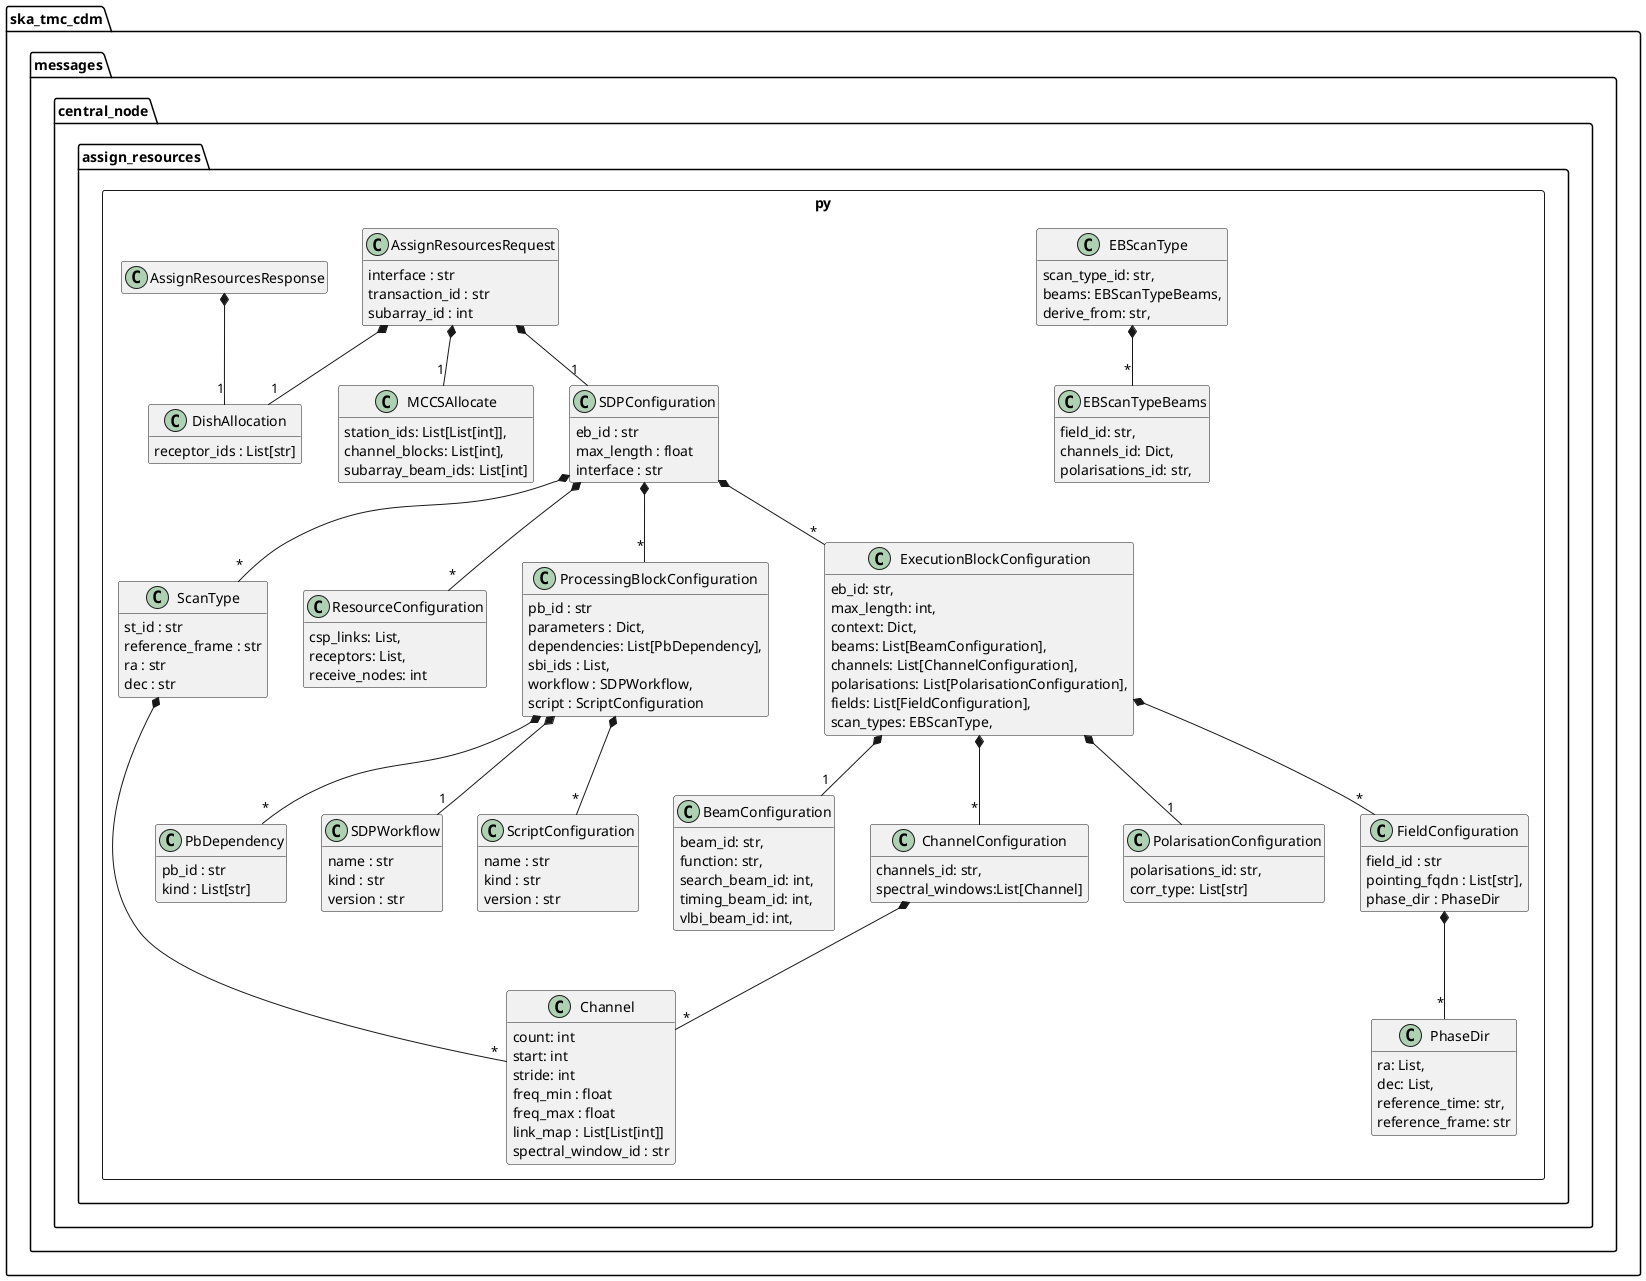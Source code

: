 @startuml
hide empty members

package ska_tmc_cdm.messages.central_node {
    package assign_resources.py <<Rectangle>> {
        class DishAllocation {
            receptor_ids : List[str]
        }

        class MCCSAllocate {
            station_ids: List[List[int]],
            channel_blocks: List[int],
            subarray_beam_ids: List[int]
        }

        class Channel {
            count: int
            start: int
            stride: int
            freq_min : float
            freq_max : float
            link_map : List[List[int]]
            spectral_window_id : str
        }

        class ScanType {
            st_id : str
            reference_frame : str
            ra : str
            dec : str
        }
        ScanType *-- "*" Channel

        class PbDependency {
            pb_id : str
            kind : List[str]
        }
         class ResourceConfiguration {
            csp_links: List, 
            receptors: List,
            receive_nodes: int
        }

        class PhaseDir {
            ra: List,
            dec: List, 
            reference_time: str, 
            reference_frame: str
        }
        class BeamConfiguration {
            beam_id: str,
            function: str,
            search_beam_id: int,
            timing_beam_id: int,
            vlbi_beam_id: int,
        }
        class ChannelConfiguration {
            channels_id: str,
            spectral_windows:List[Channel] 
        }
        ChannelConfiguration  *-- "*" Channel

        class PolarisationConfiguration {
            polarisations_id: str,
            corr_type: List[str]  
        }
        class EBScanTypeBeams {
            field_id: str,
            channels_id: Dict, 
            polarisations_id: str, 
        }
        class EBScanType {
            scan_type_id: str,
            beams: EBScanTypeBeams,
            derive_from: str, 
        }
        EBScanType  *-- "*" EBScanTypeBeams

        class FieldConfiguration {
            field_id : str
            pointing_fqdn : List[str],
            phase_dir : PhaseDir
        }

        FieldConfiguration  *-- "*" PhaseDir

        class SDPWorkflow {
            name : str
            kind : str
            version : str
        }
        
        class ScriptConfiguration {
            name : str
            kind : str
            version : str
        }

        class ProcessingBlockConfiguration {
            pb_id : str
            parameters : Dict,
            dependencies: List[PbDependency],
            sbi_ids : List,
            workflow : SDPWorkflow,
            script : ScriptConfiguration
        }
        ProcessingBlockConfiguration  *-- "1" SDPWorkflow
        ProcessingBlockConfiguration  *-- "*" PbDependency
        ProcessingBlockConfiguration  *-- "*" ScriptConfiguration

        class ExecutionBlockConfiguration {
            eb_id: str,
            max_length: int,
            context: Dict,
            beams: List[BeamConfiguration],
            channels: List[ChannelConfiguration],
            polarisations: List[PolarisationConfiguration],
            fields: List[FieldConfiguration],
            scan_types: EBScanType,
        }

        ExecutionBlockConfiguration  *-- "1" BeamConfiguration
        ExecutionBlockConfiguration  *-- "*" ChannelConfiguration
        ExecutionBlockConfiguration  *-- "1" PolarisationConfiguration
        ExecutionBlockConfiguration  *-- "*" FieldConfiguration


        class SDPConfiguration {
            eb_id : str
            max_length : float
            interface : str
        }
        SDPConfiguration *-- "*" ScanType
        SDPConfiguration *-- "*" ProcessingBlockConfiguration
        SDPConfiguration *-- "*" ExecutionBlockConfiguration
        SDPConfiguration *-- "*" ResourceConfiguration

        class AssignResourcesRequest {
            interface : str
            transaction_id : str
            subarray_id : int
        }

        AssignResourcesRequest *-- "1" DishAllocation
        AssignResourcesRequest *-- "1" MCCSAllocate
        AssignResourcesRequest *-- "1" SDPConfiguration

        class AssignResourcesResponse
        AssignResourcesResponse *-- "1" DishAllocation
	}
}

@enduml
